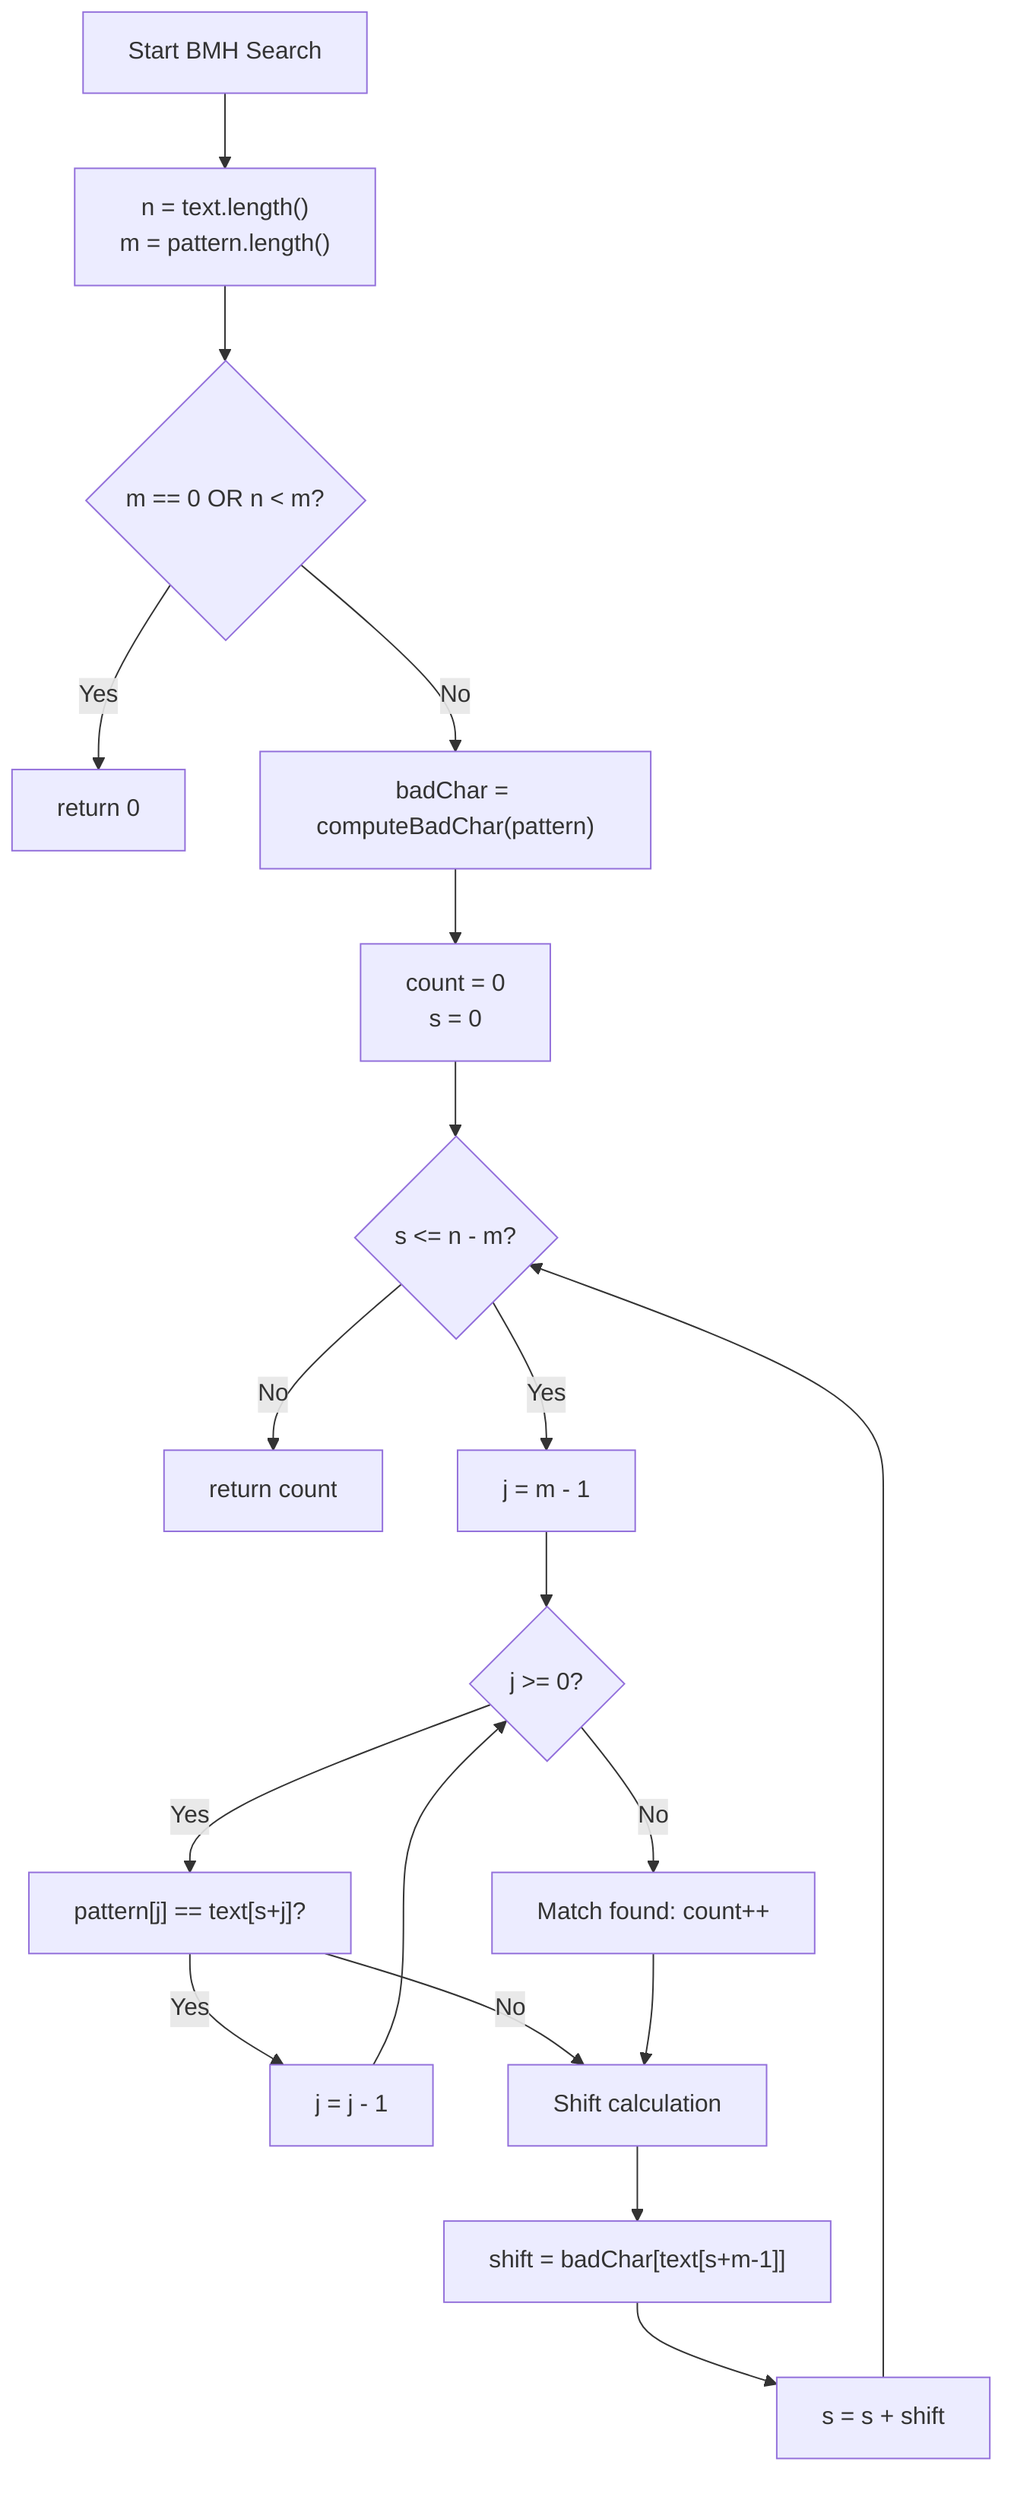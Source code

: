 flowchart TD
    A[Start BMH Search] --> B["n = text.length()<br>m = pattern.length()"]
    B --> C{m == 0 OR n < m?}
    C -->|Yes| D["return 0"]
    C -->|No| E["badChar = computeBadChar(pattern)"]
    
    E --> F["count = 0<br>s = 0"]
    F --> G{"s <= n - m?"}
    
    G -->|No| H["return count"]
    G -->|Yes| I["j = m - 1"]
    
    I --> J{"j >= 0?"}
    J -->|No| K["Match found: count++"]
    J -->|Yes| L["pattern[j] == text[s+j]?"]
    
    L -->|Yes| M["j = j - 1"]
    M --> J
    
    L -->|No| N["Shift calculation"]
    
    K --> N
    N --> O["shift = badChar[text[s+m-1]]"]
    O --> P["s = s + shift"]
    P --> G